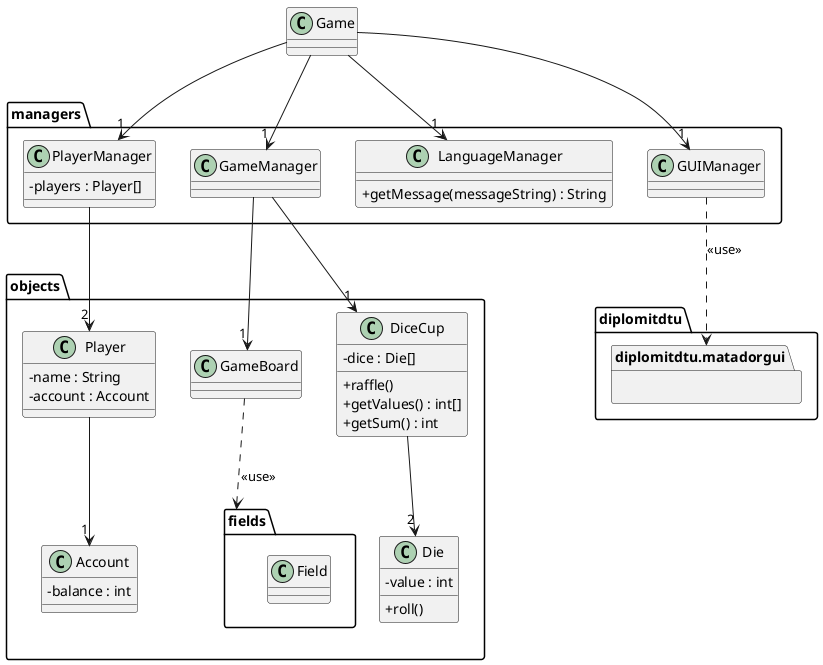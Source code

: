 @startuml
'https://plantuml.com/class-diagram

skinparam classAttributeIconSize 0

class Game {

}

package diplomitdtu.matadorgui {}

' Managers
package managers {
    class PlayerManager {
        -players : Player[]
    }

    class GameManager {

    }

    class LanguageManager {
        +getMessage(messageString) : String
    }

    class GUIManager {

    }

    GUIManager ..> diplomitdtu.matadorgui : <<use>>
}

Game --> "1" GameManager
Game --> "1" PlayerManager
Game --> "1" GUIManager
Game --> "1" LanguageManager


' Objects
package objects {
    class Player {
        -name : String
        -account : Account
    }

    class Account {
        -balance : int
    }

    class GameBoard {

    }

    class DiceCup {
        -dice : Die[]

        +raffle()
        +getValues() : int[]
        +getSum() : int
    }

    class Die {
        -value : int

        +roll()
    }

    package fields {
        class Field {

        }
    }

    DiceCup --> "2" Die
    Player --> "1" Account
    GameBoard ..> fields : <<use>>
}

PlayerManager --> "2" Player
GameManager --> "1" GameBoard
GameManager --> "1" DiceCup

@enduml